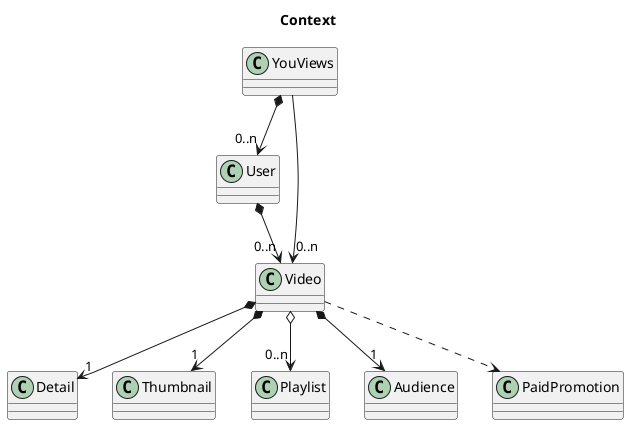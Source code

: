 @startuml YouViewContext
title Context

YouViews *--> "0..n" User
YouViews --> "0..n" Video
User *--> "0..n" Video
Video *--> "1" Detail
Video *--> "1" Thumbnail
Video o--> "0..n" Playlist
Video *--> "1" Audience
Video ..> PaidPromotion


@enduml
